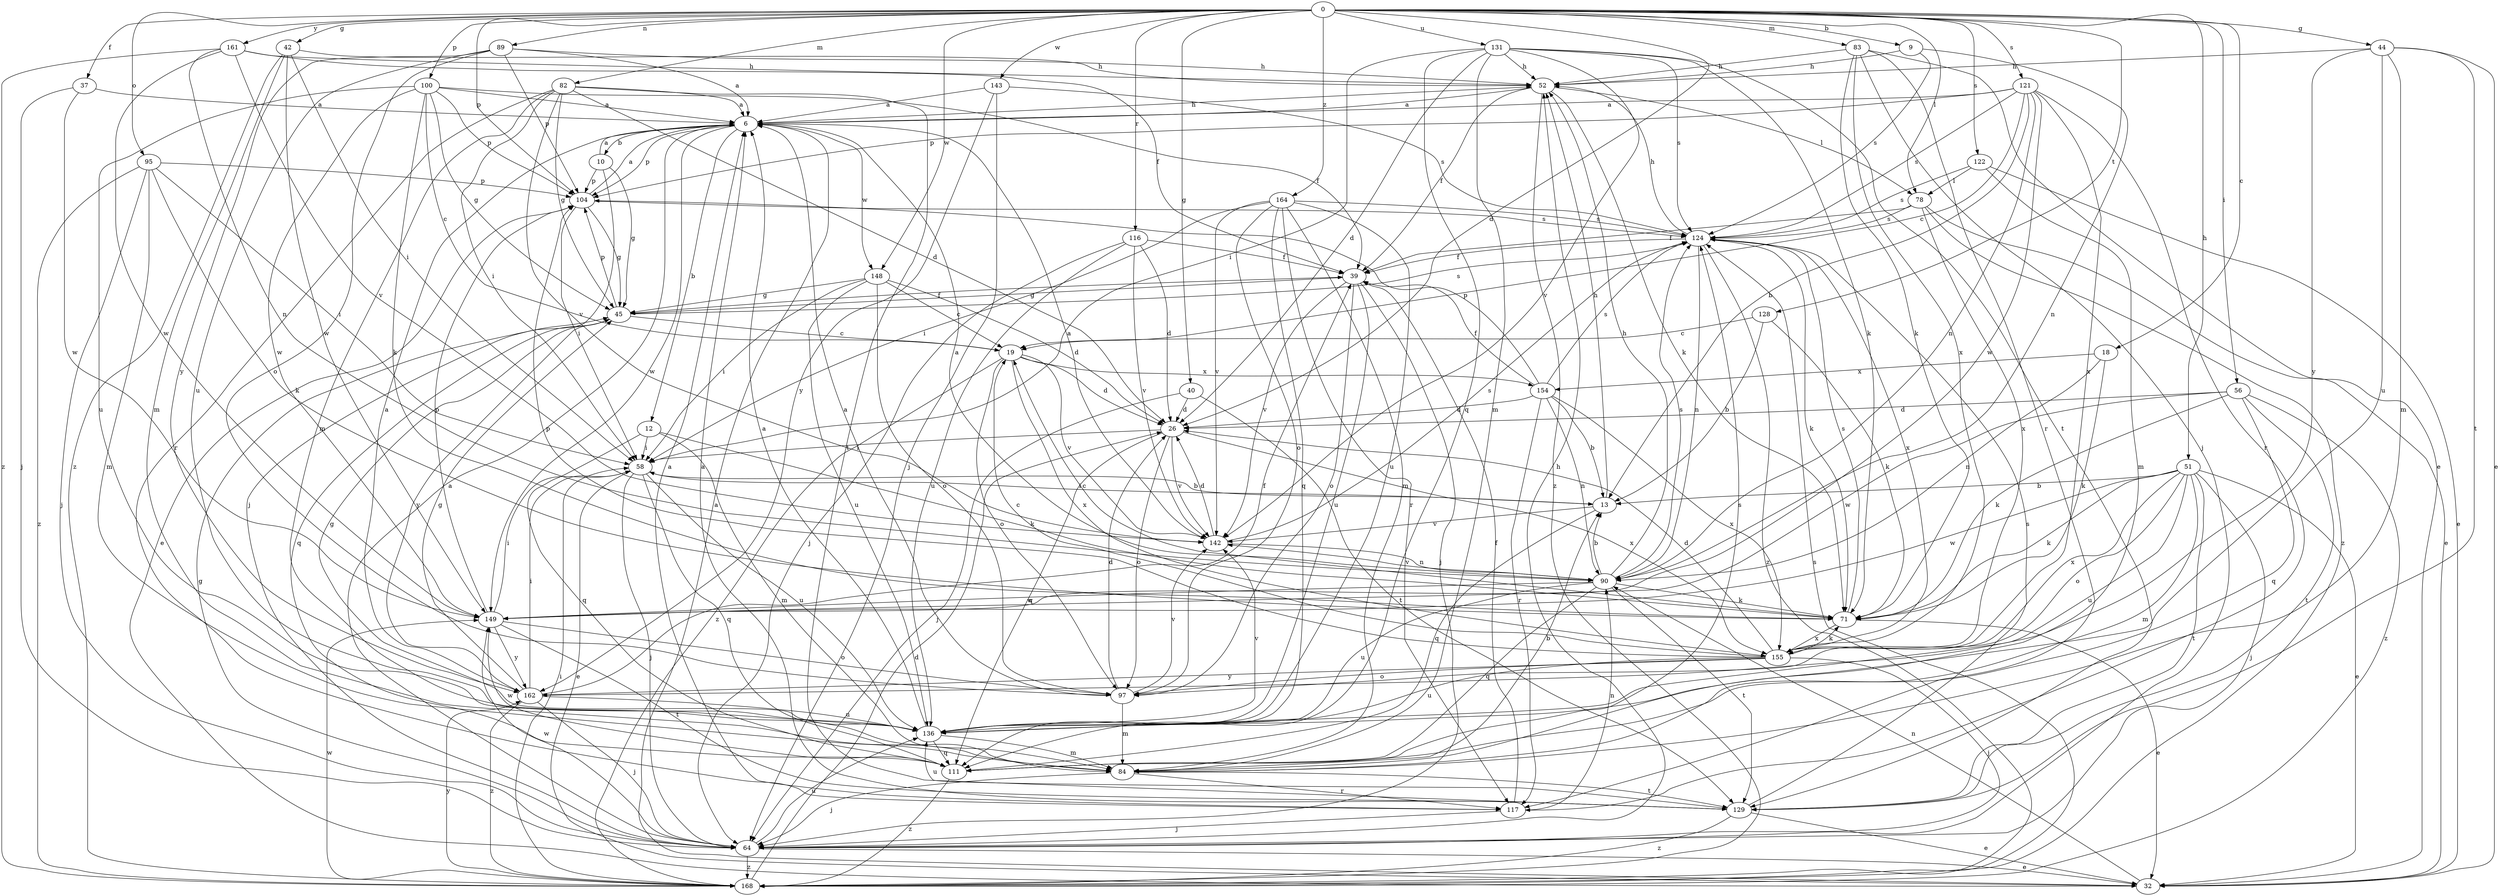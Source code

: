 strict digraph  {
0;
6;
9;
10;
12;
13;
18;
19;
26;
32;
37;
39;
40;
42;
44;
45;
51;
52;
56;
58;
64;
71;
78;
82;
83;
84;
89;
90;
95;
97;
100;
104;
111;
116;
117;
121;
122;
124;
128;
129;
131;
136;
142;
143;
148;
149;
154;
155;
161;
162;
164;
168;
0 -> 9  [label=b];
0 -> 18  [label=c];
0 -> 26  [label=d];
0 -> 37  [label=f];
0 -> 40  [label=g];
0 -> 42  [label=g];
0 -> 44  [label=g];
0 -> 51  [label=h];
0 -> 56  [label=i];
0 -> 78  [label=l];
0 -> 82  [label=m];
0 -> 83  [label=m];
0 -> 89  [label=n];
0 -> 95  [label=o];
0 -> 100  [label=p];
0 -> 104  [label=p];
0 -> 116  [label=r];
0 -> 121  [label=s];
0 -> 122  [label=s];
0 -> 128  [label=t];
0 -> 131  [label=u];
0 -> 143  [label=w];
0 -> 148  [label=w];
0 -> 161  [label=y];
0 -> 164  [label=z];
6 -> 10  [label=b];
6 -> 12  [label=b];
6 -> 52  [label=h];
6 -> 104  [label=p];
6 -> 148  [label=w];
6 -> 149  [label=w];
9 -> 52  [label=h];
9 -> 90  [label=n];
9 -> 124  [label=s];
10 -> 6  [label=a];
10 -> 45  [label=g];
10 -> 64  [label=j];
10 -> 104  [label=p];
12 -> 58  [label=i];
12 -> 71  [label=k];
12 -> 84  [label=m];
12 -> 111  [label=q];
13 -> 52  [label=h];
13 -> 58  [label=i];
13 -> 111  [label=q];
13 -> 142  [label=v];
18 -> 71  [label=k];
18 -> 90  [label=n];
18 -> 154  [label=x];
19 -> 26  [label=d];
19 -> 97  [label=o];
19 -> 142  [label=v];
19 -> 154  [label=x];
19 -> 155  [label=x];
19 -> 168  [label=z];
26 -> 58  [label=i];
26 -> 97  [label=o];
26 -> 111  [label=q];
26 -> 142  [label=v];
26 -> 155  [label=x];
32 -> 6  [label=a];
32 -> 90  [label=n];
37 -> 6  [label=a];
37 -> 64  [label=j];
37 -> 149  [label=w];
39 -> 45  [label=g];
39 -> 64  [label=j];
39 -> 97  [label=o];
39 -> 136  [label=u];
39 -> 142  [label=v];
40 -> 26  [label=d];
40 -> 64  [label=j];
40 -> 129  [label=t];
42 -> 52  [label=h];
42 -> 58  [label=i];
42 -> 84  [label=m];
42 -> 149  [label=w];
42 -> 168  [label=z];
44 -> 32  [label=e];
44 -> 52  [label=h];
44 -> 84  [label=m];
44 -> 129  [label=t];
44 -> 136  [label=u];
44 -> 162  [label=y];
45 -> 19  [label=c];
45 -> 39  [label=f];
45 -> 104  [label=p];
45 -> 111  [label=q];
45 -> 124  [label=s];
45 -> 162  [label=y];
51 -> 13  [label=b];
51 -> 32  [label=e];
51 -> 64  [label=j];
51 -> 71  [label=k];
51 -> 84  [label=m];
51 -> 97  [label=o];
51 -> 129  [label=t];
51 -> 136  [label=u];
51 -> 149  [label=w];
51 -> 155  [label=x];
52 -> 6  [label=a];
52 -> 39  [label=f];
52 -> 71  [label=k];
52 -> 78  [label=l];
52 -> 168  [label=z];
56 -> 26  [label=d];
56 -> 71  [label=k];
56 -> 111  [label=q];
56 -> 129  [label=t];
56 -> 149  [label=w];
56 -> 168  [label=z];
58 -> 13  [label=b];
58 -> 32  [label=e];
58 -> 64  [label=j];
58 -> 111  [label=q];
58 -> 136  [label=u];
64 -> 6  [label=a];
64 -> 32  [label=e];
64 -> 45  [label=g];
64 -> 52  [label=h];
64 -> 136  [label=u];
64 -> 149  [label=w];
64 -> 168  [label=z];
71 -> 19  [label=c];
71 -> 32  [label=e];
71 -> 124  [label=s];
71 -> 155  [label=x];
78 -> 32  [label=e];
78 -> 39  [label=f];
78 -> 124  [label=s];
78 -> 155  [label=x];
78 -> 168  [label=z];
82 -> 6  [label=a];
82 -> 26  [label=d];
82 -> 45  [label=g];
82 -> 58  [label=i];
82 -> 84  [label=m];
82 -> 117  [label=r];
82 -> 129  [label=t];
82 -> 142  [label=v];
83 -> 32  [label=e];
83 -> 52  [label=h];
83 -> 64  [label=j];
83 -> 71  [label=k];
83 -> 117  [label=r];
83 -> 155  [label=x];
84 -> 13  [label=b];
84 -> 64  [label=j];
84 -> 117  [label=r];
84 -> 129  [label=t];
89 -> 6  [label=a];
89 -> 52  [label=h];
89 -> 97  [label=o];
89 -> 104  [label=p];
89 -> 136  [label=u];
89 -> 162  [label=y];
90 -> 6  [label=a];
90 -> 13  [label=b];
90 -> 52  [label=h];
90 -> 71  [label=k];
90 -> 111  [label=q];
90 -> 124  [label=s];
90 -> 129  [label=t];
90 -> 136  [label=u];
90 -> 142  [label=v];
90 -> 149  [label=w];
95 -> 58  [label=i];
95 -> 64  [label=j];
95 -> 71  [label=k];
95 -> 84  [label=m];
95 -> 104  [label=p];
95 -> 168  [label=z];
97 -> 6  [label=a];
97 -> 26  [label=d];
97 -> 84  [label=m];
97 -> 142  [label=v];
100 -> 6  [label=a];
100 -> 19  [label=c];
100 -> 39  [label=f];
100 -> 45  [label=g];
100 -> 71  [label=k];
100 -> 104  [label=p];
100 -> 136  [label=u];
100 -> 149  [label=w];
104 -> 6  [label=a];
104 -> 32  [label=e];
104 -> 45  [label=g];
104 -> 58  [label=i];
104 -> 124  [label=s];
111 -> 124  [label=s];
111 -> 149  [label=w];
111 -> 168  [label=z];
116 -> 26  [label=d];
116 -> 39  [label=f];
116 -> 64  [label=j];
116 -> 136  [label=u];
116 -> 142  [label=v];
117 -> 6  [label=a];
117 -> 39  [label=f];
117 -> 64  [label=j];
117 -> 90  [label=n];
121 -> 6  [label=a];
121 -> 13  [label=b];
121 -> 19  [label=c];
121 -> 90  [label=n];
121 -> 104  [label=p];
121 -> 117  [label=r];
121 -> 124  [label=s];
121 -> 149  [label=w];
121 -> 155  [label=x];
122 -> 32  [label=e];
122 -> 78  [label=l];
122 -> 84  [label=m];
122 -> 124  [label=s];
124 -> 39  [label=f];
124 -> 52  [label=h];
124 -> 71  [label=k];
124 -> 90  [label=n];
124 -> 155  [label=x];
124 -> 168  [label=z];
128 -> 13  [label=b];
128 -> 19  [label=c];
128 -> 71  [label=k];
129 -> 6  [label=a];
129 -> 32  [label=e];
129 -> 124  [label=s];
129 -> 136  [label=u];
129 -> 168  [label=z];
131 -> 26  [label=d];
131 -> 52  [label=h];
131 -> 58  [label=i];
131 -> 71  [label=k];
131 -> 84  [label=m];
131 -> 111  [label=q];
131 -> 124  [label=s];
131 -> 129  [label=t];
131 -> 142  [label=v];
136 -> 6  [label=a];
136 -> 45  [label=g];
136 -> 84  [label=m];
136 -> 111  [label=q];
136 -> 142  [label=v];
142 -> 6  [label=a];
142 -> 26  [label=d];
142 -> 90  [label=n];
142 -> 124  [label=s];
143 -> 6  [label=a];
143 -> 64  [label=j];
143 -> 124  [label=s];
143 -> 162  [label=y];
148 -> 19  [label=c];
148 -> 26  [label=d];
148 -> 45  [label=g];
148 -> 58  [label=i];
148 -> 97  [label=o];
148 -> 136  [label=u];
149 -> 58  [label=i];
149 -> 97  [label=o];
149 -> 104  [label=p];
149 -> 129  [label=t];
149 -> 162  [label=y];
154 -> 13  [label=b];
154 -> 26  [label=d];
154 -> 39  [label=f];
154 -> 90  [label=n];
154 -> 104  [label=p];
154 -> 117  [label=r];
154 -> 124  [label=s];
154 -> 155  [label=x];
155 -> 19  [label=c];
155 -> 26  [label=d];
155 -> 64  [label=j];
155 -> 71  [label=k];
155 -> 97  [label=o];
155 -> 104  [label=p];
155 -> 136  [label=u];
155 -> 162  [label=y];
161 -> 39  [label=f];
161 -> 52  [label=h];
161 -> 90  [label=n];
161 -> 142  [label=v];
161 -> 149  [label=w];
161 -> 168  [label=z];
162 -> 6  [label=a];
162 -> 39  [label=f];
162 -> 45  [label=g];
162 -> 58  [label=i];
162 -> 64  [label=j];
162 -> 136  [label=u];
162 -> 168  [label=z];
164 -> 58  [label=i];
164 -> 84  [label=m];
164 -> 97  [label=o];
164 -> 111  [label=q];
164 -> 117  [label=r];
164 -> 124  [label=s];
164 -> 136  [label=u];
164 -> 142  [label=v];
168 -> 26  [label=d];
168 -> 58  [label=i];
168 -> 124  [label=s];
168 -> 149  [label=w];
168 -> 162  [label=y];
}
